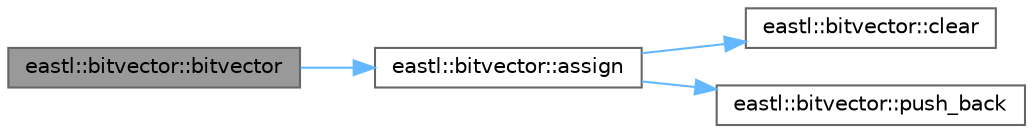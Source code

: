digraph "eastl::bitvector::bitvector"
{
 // LATEX_PDF_SIZE
  bgcolor="transparent";
  edge [fontname=Helvetica,fontsize=10,labelfontname=Helvetica,labelfontsize=10];
  node [fontname=Helvetica,fontsize=10,shape=box,height=0.2,width=0.4];
  rankdir="LR";
  Node1 [id="Node000001",label="eastl::bitvector::bitvector",height=0.2,width=0.4,color="gray40", fillcolor="grey60", style="filled", fontcolor="black",tooltip=" "];
  Node1 -> Node2 [id="edge4_Node000001_Node000002",color="steelblue1",style="solid",tooltip=" "];
  Node2 [id="Node000002",label="eastl::bitvector::assign",height=0.2,width=0.4,color="grey40", fillcolor="white", style="filled",URL="$classeastl_1_1bitvector.html#a247f9f80c9e94d8257cccc94d058ed73",tooltip=" "];
  Node2 -> Node3 [id="edge5_Node000002_Node000003",color="steelblue1",style="solid",tooltip=" "];
  Node3 [id="Node000003",label="eastl::bitvector::clear",height=0.2,width=0.4,color="grey40", fillcolor="white", style="filled",URL="$classeastl_1_1bitvector.html#aa0e609ec4b1f6ec5173674aa08d6e074",tooltip=" "];
  Node2 -> Node4 [id="edge6_Node000002_Node000004",color="steelblue1",style="solid",tooltip=" "];
  Node4 [id="Node000004",label="eastl::bitvector::push_back",height=0.2,width=0.4,color="grey40", fillcolor="white", style="filled",URL="$classeastl_1_1bitvector.html#afb7c80f213af06c69ad37f9dfedc7842",tooltip=" "];
}
